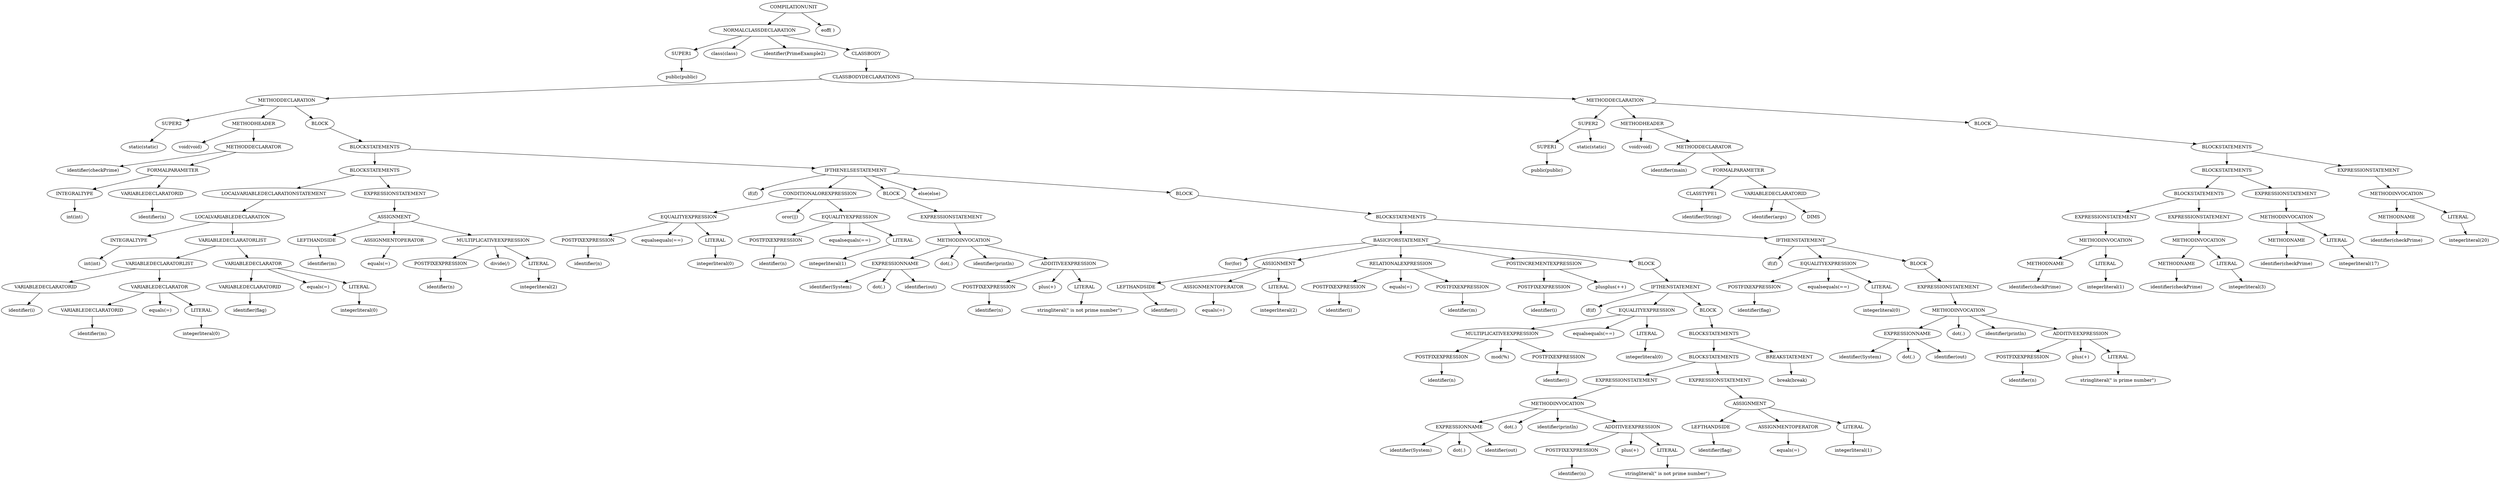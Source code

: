 digraph ASTVisual {
 ordering = out ;
10 [ label="SUPER1"]
20 [ label="public(public)"]
30 [ label="SUPER2"]
40 [ label="static(static)"]
50 [ label="INTEGRALTYPE"]
60 [ label="int(int)"]
70 [ label="VARIABLEDECLARATORID"]
80 [ label="identifier(n)"]
90 [ label="FORMALPARAMETER"]
100 [ label="METHODDECLARATOR"]
110 [ label="identifier(checkPrime)"]
120 [ label="METHODHEADER"]
130 [ label="void(void)"]
140 [ label="INTEGRALTYPE"]
150 [ label="int(int)"]
160 [ label="VARIABLEDECLARATORID"]
170 [ label="identifier(i)"]
180 [ label="VARIABLEDECLARATORID"]
190 [ label="identifier(m)"]
200 [ label="LITERAL"]
210 [ label="integerliteral(0)"]
220 [ label="VARIABLEDECLARATOR"]
230 [ label="equals(=)"]
240 [ label="VARIABLEDECLARATORLIST"]
250 [ label="VARIABLEDECLARATORID"]
260 [ label="identifier(flag)"]
270 [ label="LITERAL"]
280 [ label="integerliteral(0)"]
290 [ label="VARIABLEDECLARATOR"]
300 [ label="equals(=)"]
310 [ label="VARIABLEDECLARATORLIST"]
320 [ label="LOCALVARIABLEDECLARATION"]
330 [ label="LOCALVARIABLEDECLARATIONSTATEMENT"]
340 [ label="LEFTHANDSIDE"]
350 [ label="identifier(m)"]
360 [ label="ASSIGNMENTOPERATOR"]
370 [ label="equals(=)"]
380 [ label="POSTFIXEXPRESSION"]
390 [ label="identifier(n)"]
400 [ label="LITERAL"]
410 [ label="integerliteral(2)"]
420 [ label="MULTIPLICATIVEEXPRESSION"]
430 [ label="divide(/)"]
440 [ label="ASSIGNMENT"]
450 [ label="EXPRESSIONSTATEMENT"]
460 [ label="BLOCKSTATEMENTS"]
470 [ label="POSTFIXEXPRESSION"]
480 [ label="identifier(n)"]
490 [ label="LITERAL"]
500 [ label="integerliteral(0)"]
510 [ label="EQUALITYEXPRESSION"]
520 [ label="equalsequals(==)"]
530 [ label="POSTFIXEXPRESSION"]
540 [ label="identifier(n)"]
550 [ label="LITERAL"]
560 [ label="integerliteral(1)"]
570 [ label="EQUALITYEXPRESSION"]
580 [ label="equalsequals(==)"]
590 [ label="CONDITIONALOREXPRESSION"]
600 [ label="oror(||)"]
610 [ label="EXPRESSIONNAME"]
620 [ label="identifier(System)"]
630 [ label="dot(.)"]
640 [ label="identifier(out)"]
650 [ label="POSTFIXEXPRESSION"]
660 [ label="identifier(n)"]
670 [ label="LITERAL"]
680 [ label="stringliteral(\" is not prime number\")"]
690 [ label="ADDITIVEEXPRESSION"]
700 [ label="plus(+)"]
710 [ label="METHODINVOCATION"]
720 [ label="dot(.)"]
730 [ label="identifier(println)"]
740 [ label="EXPRESSIONSTATEMENT"]
750 [ label="BLOCK"]
760 [ label="LEFTHANDSIDE"]
770 [ label="identifier(i)"]
780 [ label="ASSIGNMENTOPERATOR"]
790 [ label="equals(=)"]
800 [ label="LITERAL"]
810 [ label="integerliteral(2)"]
820 [ label="ASSIGNMENT"]
830 [ label="POSTFIXEXPRESSION"]
840 [ label="identifier(i)"]
850 [ label="POSTFIXEXPRESSION"]
860 [ label="identifier(m)"]
870 [ label="RELATIONALEXPRESSION"]
880 [ label="equals(=)"]
890 [ label="POSTFIXEXPRESSION"]
900 [ label="identifier(i)"]
910 [ label="POSTINCREMENTEXPRESSION"]
920 [ label="plusplus(++)"]
930 [ label="POSTFIXEXPRESSION"]
940 [ label="identifier(n)"]
950 [ label="POSTFIXEXPRESSION"]
960 [ label="identifier(i)"]
970 [ label="MULTIPLICATIVEEXPRESSION"]
980 [ label="mod(%)"]
990 [ label="LITERAL"]
1000 [ label="integerliteral(0)"]
1010 [ label="EQUALITYEXPRESSION"]
1020 [ label="equalsequals(==)"]
1030 [ label="EXPRESSIONNAME"]
1040 [ label="identifier(System)"]
1050 [ label="dot(.)"]
1060 [ label="identifier(out)"]
1070 [ label="POSTFIXEXPRESSION"]
1080 [ label="identifier(n)"]
1090 [ label="LITERAL"]
1100 [ label="stringliteral(\" is not prime number\")"]
1110 [ label="ADDITIVEEXPRESSION"]
1120 [ label="plus(+)"]
1130 [ label="METHODINVOCATION"]
1140 [ label="dot(.)"]
1150 [ label="identifier(println)"]
1160 [ label="EXPRESSIONSTATEMENT"]
1170 [ label="LEFTHANDSIDE"]
1180 [ label="identifier(flag)"]
1190 [ label="ASSIGNMENTOPERATOR"]
1200 [ label="equals(=)"]
1210 [ label="LITERAL"]
1220 [ label="integerliteral(1)"]
1230 [ label="ASSIGNMENT"]
1240 [ label="EXPRESSIONSTATEMENT"]
1250 [ label="BLOCKSTATEMENTS"]
1260 [ label="BREAKSTATEMENT"]
1270 [ label="break(break)"]
1280 [ label="BLOCKSTATEMENTS"]
1290 [ label="BLOCK"]
1300 [ label="IFTHENSTATEMENT"]
1310 [ label="if(if)"]
1320 [ label="BLOCK"]
1330 [ label="BASICFORSTATEMENT"]
1340 [ label="for(for)"]
1350 [ label="POSTFIXEXPRESSION"]
1360 [ label="identifier(flag)"]
1370 [ label="LITERAL"]
1380 [ label="integerliteral(0)"]
1390 [ label="EQUALITYEXPRESSION"]
1400 [ label="equalsequals(==)"]
1410 [ label="EXPRESSIONNAME"]
1420 [ label="identifier(System)"]
1430 [ label="dot(.)"]
1440 [ label="identifier(out)"]
1450 [ label="POSTFIXEXPRESSION"]
1460 [ label="identifier(n)"]
1470 [ label="LITERAL"]
1480 [ label="stringliteral(\" is prime number\")"]
1490 [ label="ADDITIVEEXPRESSION"]
1500 [ label="plus(+)"]
1510 [ label="METHODINVOCATION"]
1520 [ label="dot(.)"]
1530 [ label="identifier(println)"]
1540 [ label="EXPRESSIONSTATEMENT"]
1550 [ label="BLOCK"]
1560 [ label="IFTHENSTATEMENT"]
1570 [ label="if(if)"]
1580 [ label="BLOCKSTATEMENTS"]
1590 [ label="BLOCK"]
1600 [ label="IFTHENELSESTATEMENT"]
1610 [ label="if(if)"]
1620 [ label="else(else)"]
1630 [ label="BLOCKSTATEMENTS"]
1640 [ label="BLOCK"]
1650 [ label="METHODDECLARATION"]
1660 [ label="SUPER1"]
1670 [ label="public(public)"]
1680 [ label="SUPER2"]
1690 [ label="static(static)"]
1700 [ label="CLASSTYPE1"]
1710 [ label="identifier(String)"]
1720 [ label="DIMS"]
1730 [ label="VARIABLEDECLARATORID"]
1740 [ label="identifier(args)"]
1750 [ label="FORMALPARAMETER"]
1760 [ label="METHODDECLARATOR"]
1770 [ label="identifier(main)"]
1780 [ label="METHODHEADER"]
1790 [ label="void(void)"]
1800 [ label="METHODNAME"]
1810 [ label="identifier(checkPrime)"]
1820 [ label="LITERAL"]
1830 [ label="integerliteral(1)"]
1840 [ label="METHODINVOCATION"]
1850 [ label="EXPRESSIONSTATEMENT"]
1860 [ label="METHODNAME"]
1870 [ label="identifier(checkPrime)"]
1880 [ label="LITERAL"]
1890 [ label="integerliteral(3)"]
1900 [ label="METHODINVOCATION"]
1910 [ label="EXPRESSIONSTATEMENT"]
1920 [ label="BLOCKSTATEMENTS"]
1930 [ label="METHODNAME"]
1940 [ label="identifier(checkPrime)"]
1950 [ label="LITERAL"]
1960 [ label="integerliteral(17)"]
1970 [ label="METHODINVOCATION"]
1980 [ label="EXPRESSIONSTATEMENT"]
1990 [ label="BLOCKSTATEMENTS"]
2000 [ label="METHODNAME"]
2010 [ label="identifier(checkPrime)"]
2020 [ label="LITERAL"]
2030 [ label="integerliteral(20)"]
2040 [ label="METHODINVOCATION"]
2050 [ label="EXPRESSIONSTATEMENT"]
2060 [ label="BLOCKSTATEMENTS"]
2070 [ label="BLOCK"]
2080 [ label="METHODDECLARATION"]
2090 [ label="CLASSBODYDECLARATIONS"]
2100 [ label="CLASSBODY"]
2110 [ label="NORMALCLASSDECLARATION"]
2120 [ label="class(class)"]
2130 [ label="identifier(PrimeExample2)"]
2140 [ label="COMPILATIONUNIT"]
2150 [ label="eoff( )"]
10 -> 20[ label=""]
30 -> 40[ label=""]
50 -> 60[ label=""]
70 -> 80[ label=""]
90 -> 50[ label=""]
90 -> 70[ label=""]
100 -> 110[ label=""]
100 -> 90[ label=""]
120 -> 130[ label=""]
120 -> 100[ label=""]
140 -> 150[ label=""]
160 -> 170[ label=""]
180 -> 190[ label=""]
200 -> 210[ label=""]
220 -> 180[ label=""]
220 -> 230[ label=""]
220 -> 200[ label=""]
240 -> 160[ label=""]
240 -> 220[ label=""]
250 -> 260[ label=""]
270 -> 280[ label=""]
290 -> 250[ label=""]
290 -> 300[ label=""]
290 -> 270[ label=""]
310 -> 240[ label=""]
310 -> 290[ label=""]
320 -> 140[ label=""]
320 -> 310[ label=""]
330 -> 320[ label=""]
340 -> 350[ label=""]
360 -> 370[ label=""]
380 -> 390[ label=""]
400 -> 410[ label=""]
420 -> 380[ label=""]
420 -> 430[ label=""]
420 -> 400[ label=""]
440 -> 340[ label=""]
440 -> 360[ label=""]
440 -> 420[ label=""]
450 -> 440[ label=""]
460 -> 330[ label=""]
460 -> 450[ label=""]
470 -> 480[ label=""]
490 -> 500[ label=""]
510 -> 470[ label=""]
510 -> 520[ label=""]
510 -> 490[ label=""]
530 -> 540[ label=""]
550 -> 560[ label=""]
570 -> 530[ label=""]
570 -> 580[ label=""]
570 -> 550[ label=""]
590 -> 510[ label=""]
590 -> 600[ label=""]
590 -> 570[ label=""]
610 -> 620[ label=""]
610 -> 630[ label=""]
610 -> 640[ label=""]
650 -> 660[ label=""]
670 -> 680[ label=""]
690 -> 650[ label=""]
690 -> 700[ label=""]
690 -> 670[ label=""]
710 -> 610[ label=""]
710 -> 720[ label=""]
710 -> 730[ label=""]
710 -> 690[ label=""]
740 -> 710[ label=""]
750 -> 740[ label=""]
760 -> 770[ label=""]
780 -> 790[ label=""]
800 -> 810[ label=""]
820 -> 760[ label=""]
820 -> 780[ label=""]
820 -> 800[ label=""]
830 -> 840[ label=""]
850 -> 860[ label=""]
870 -> 830[ label=""]
870 -> 880[ label=""]
870 -> 850[ label=""]
890 -> 900[ label=""]
910 -> 890[ label=""]
910 -> 920[ label=""]
930 -> 940[ label=""]
950 -> 960[ label=""]
970 -> 930[ label=""]
970 -> 980[ label=""]
970 -> 950[ label=""]
990 -> 1000[ label=""]
1010 -> 970[ label=""]
1010 -> 1020[ label=""]
1010 -> 990[ label=""]
1030 -> 1040[ label=""]
1030 -> 1050[ label=""]
1030 -> 1060[ label=""]
1070 -> 1080[ label=""]
1090 -> 1100[ label=""]
1110 -> 1070[ label=""]
1110 -> 1120[ label=""]
1110 -> 1090[ label=""]
1130 -> 1030[ label=""]
1130 -> 1140[ label=""]
1130 -> 1150[ label=""]
1130 -> 1110[ label=""]
1160 -> 1130[ label=""]
1170 -> 1180[ label=""]
1190 -> 1200[ label=""]
1210 -> 1220[ label=""]
1230 -> 1170[ label=""]
1230 -> 1190[ label=""]
1230 -> 1210[ label=""]
1240 -> 1230[ label=""]
1250 -> 1160[ label=""]
1250 -> 1240[ label=""]
1260 -> 1270[ label=""]
1280 -> 1250[ label=""]
1280 -> 1260[ label=""]
1290 -> 1280[ label=""]
1300 -> 1310[ label=""]
1300 -> 1010[ label=""]
1300 -> 1290[ label=""]
1320 -> 1300[ label=""]
1330 -> 1340[ label=""]
1330 -> 820[ label=""]
1330 -> 870[ label=""]
1330 -> 910[ label=""]
1330 -> 1320[ label=""]
1350 -> 1360[ label=""]
1370 -> 1380[ label=""]
1390 -> 1350[ label=""]
1390 -> 1400[ label=""]
1390 -> 1370[ label=""]
1410 -> 1420[ label=""]
1410 -> 1430[ label=""]
1410 -> 1440[ label=""]
1450 -> 1460[ label=""]
1470 -> 1480[ label=""]
1490 -> 1450[ label=""]
1490 -> 1500[ label=""]
1490 -> 1470[ label=""]
1510 -> 1410[ label=""]
1510 -> 1520[ label=""]
1510 -> 1530[ label=""]
1510 -> 1490[ label=""]
1540 -> 1510[ label=""]
1550 -> 1540[ label=""]
1560 -> 1570[ label=""]
1560 -> 1390[ label=""]
1560 -> 1550[ label=""]
1580 -> 1330[ label=""]
1580 -> 1560[ label=""]
1590 -> 1580[ label=""]
1600 -> 1610[ label=""]
1600 -> 590[ label=""]
1600 -> 750[ label=""]
1600 -> 1620[ label=""]
1600 -> 1590[ label=""]
1630 -> 460[ label=""]
1630 -> 1600[ label=""]
1640 -> 1630[ label=""]
1650 -> 30[ label=""]
1650 -> 120[ label=""]
1650 -> 1640[ label=""]
1660 -> 1670[ label=""]
1680 -> 1660[ label=""]
1680 -> 1690[ label=""]
1700 -> 1710[ label=""]
1730 -> 1740[ label=""]
1730 -> 1720[ label=""]
1750 -> 1700[ label=""]
1750 -> 1730[ label=""]
1760 -> 1770[ label=""]
1760 -> 1750[ label=""]
1780 -> 1790[ label=""]
1780 -> 1760[ label=""]
1800 -> 1810[ label=""]
1820 -> 1830[ label=""]
1840 -> 1800[ label=""]
1840 -> 1820[ label=""]
1850 -> 1840[ label=""]
1860 -> 1870[ label=""]
1880 -> 1890[ label=""]
1900 -> 1860[ label=""]
1900 -> 1880[ label=""]
1910 -> 1900[ label=""]
1920 -> 1850[ label=""]
1920 -> 1910[ label=""]
1930 -> 1940[ label=""]
1950 -> 1960[ label=""]
1970 -> 1930[ label=""]
1970 -> 1950[ label=""]
1980 -> 1970[ label=""]
1990 -> 1920[ label=""]
1990 -> 1980[ label=""]
2000 -> 2010[ label=""]
2020 -> 2030[ label=""]
2040 -> 2000[ label=""]
2040 -> 2020[ label=""]
2050 -> 2040[ label=""]
2060 -> 1990[ label=""]
2060 -> 2050[ label=""]
2070 -> 2060[ label=""]
2080 -> 1680[ label=""]
2080 -> 1780[ label=""]
2080 -> 2070[ label=""]
2090 -> 1650[ label=""]
2090 -> 2080[ label=""]
2100 -> 2090[ label=""]
2110 -> 10[ label=""]
2110 -> 2120[ label=""]
2110 -> 2130[ label=""]
2110 -> 2100[ label=""]
2140 -> 2110[ label=""]
2140 -> 2150[ label=""]
  }
